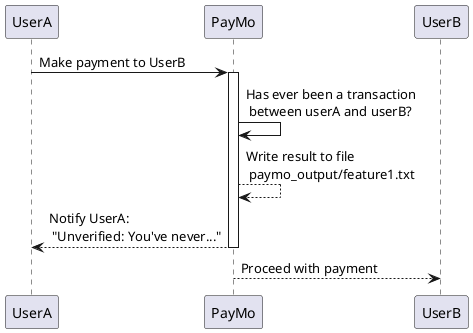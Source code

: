 @startuml
UserA -> PayMo: Make payment to UserB
activate PayMo
PayMo -> PayMo: Has ever been a transaction \n between userA and userB?
PayMo --> PayMo: Write result to file \n paymo_output/feature1.txt
PayMo --> UserA: Notify UserA: \n "Unverified: You've never..."
deactivate PayMo
PayMo --> UserB: Proceed with payment
@enduml